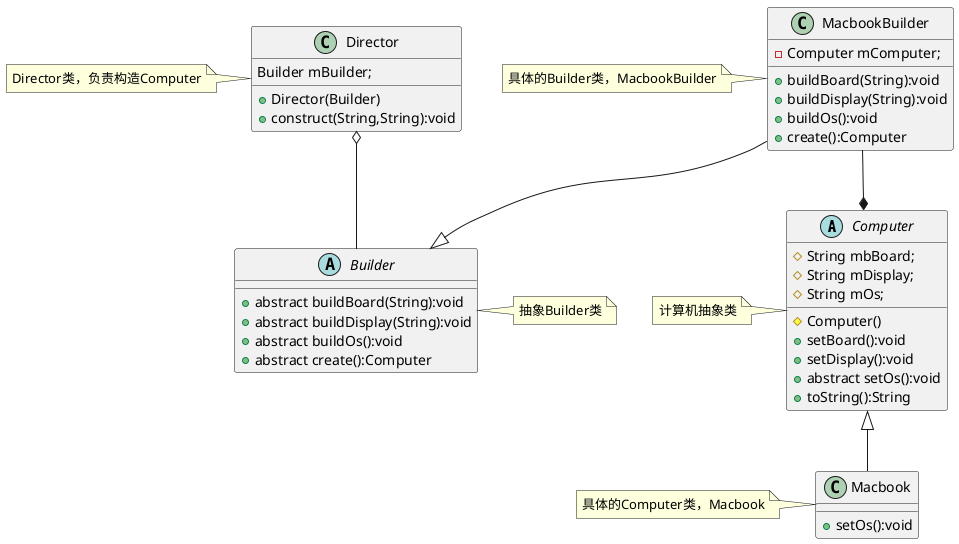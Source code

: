 @startuml

abstract Computer{
    # String mbBoard;
    # String mDisplay;
    # String mOs;
    #Computer()
    + setBoard():void
    + setDisplay():void
    +abstract setOs():void
    + toString():String
}
note left of Computer:计算机抽象类

class Macbook{
    +setOs():void
}
note left of Macbook:具体的Computer类，Macbook

abstract Builder{
   + abstract buildBoard(String):void
   + abstract buildDisplay(String):void
   + abstract buildOs():void
   + abstract create():Computer
}
note right of Builder:抽象Builder类

class MacbookBuilder{
    -Computer mComputer;
    +buildBoard(String):void
     +buildDisplay(String):void
     +buildOs():void
     +create():Computer
}
note left of MacbookBuilder:具体的Builder类，MacbookBuilder

class Director{
    Builder mBuilder;
    +Director(Builder)
    +construct(String,String):void
}
note left of Director:Director类，负责构造Computer

Computer<|-- Macbook
MacbookBuilder --|> Builder
MacbookBuilder --* Computer
Director o-- Builder


@enduml